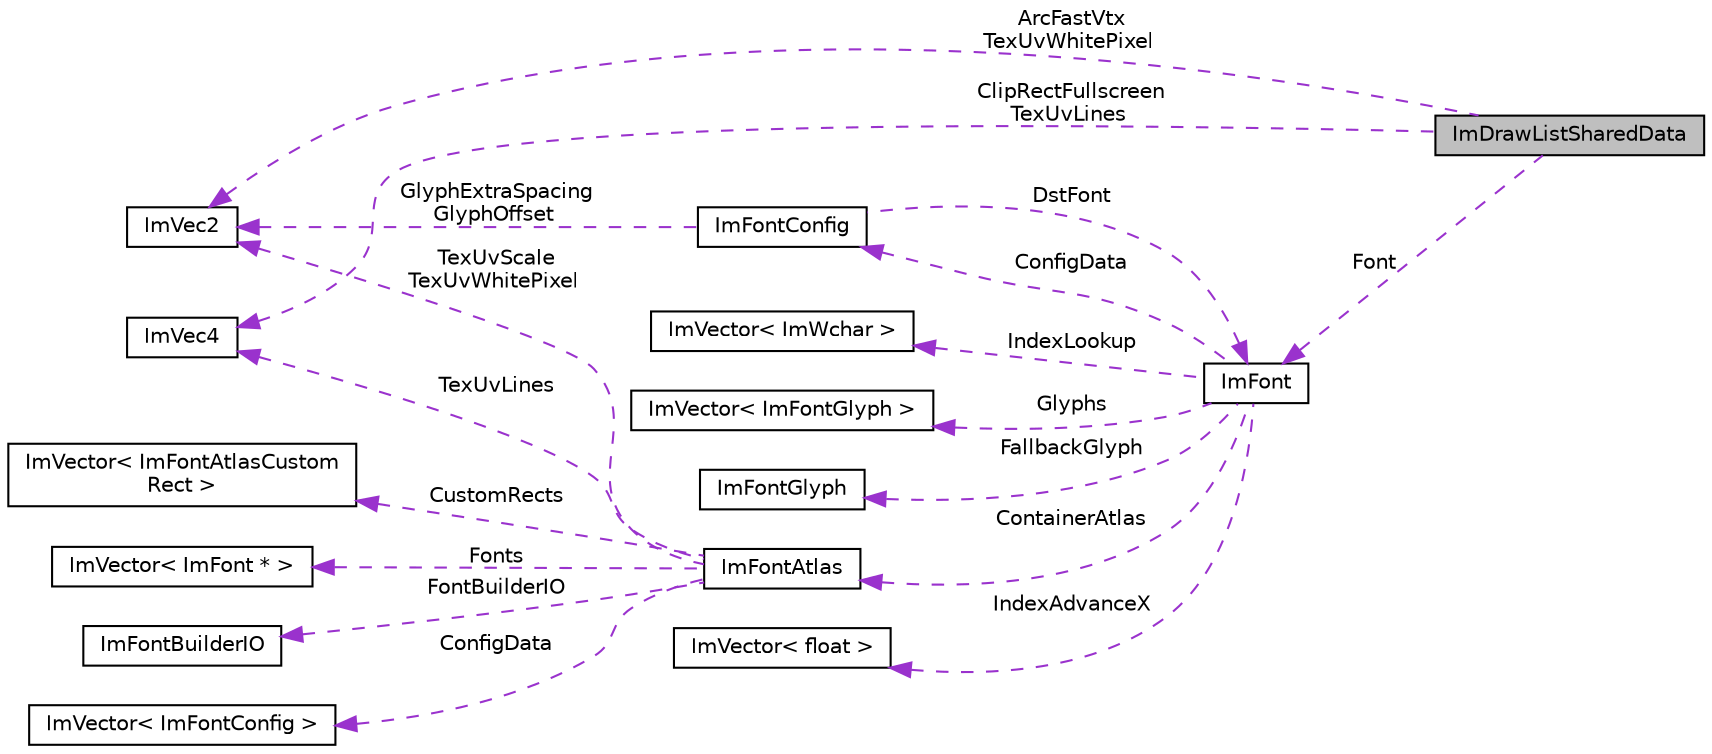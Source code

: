 digraph "ImDrawListSharedData"
{
 // LATEX_PDF_SIZE
  edge [fontname="Helvetica",fontsize="10",labelfontname="Helvetica",labelfontsize="10"];
  node [fontname="Helvetica",fontsize="10",shape=record];
  rankdir="LR";
  Node1 [label="ImDrawListSharedData",height=0.2,width=0.4,color="black", fillcolor="grey75", style="filled", fontcolor="black",tooltip=" "];
  Node2 -> Node1 [dir="back",color="darkorchid3",fontsize="10",style="dashed",label=" ArcFastVtx\nTexUvWhitePixel" ,fontname="Helvetica"];
  Node2 [label="ImVec2",height=0.2,width=0.4,color="black", fillcolor="white", style="filled",URL="$struct_im_vec2.html",tooltip=" "];
  Node3 -> Node1 [dir="back",color="darkorchid3",fontsize="10",style="dashed",label=" ClipRectFullscreen\nTexUvLines" ,fontname="Helvetica"];
  Node3 [label="ImVec4",height=0.2,width=0.4,color="black", fillcolor="white", style="filled",URL="$struct_im_vec4.html",tooltip=" "];
  Node4 -> Node1 [dir="back",color="darkorchid3",fontsize="10",style="dashed",label=" Font" ,fontname="Helvetica"];
  Node4 [label="ImFont",height=0.2,width=0.4,color="black", fillcolor="white", style="filled",URL="$struct_im_font.html",tooltip=" "];
  Node5 -> Node4 [dir="back",color="darkorchid3",fontsize="10",style="dashed",label=" Glyphs" ,fontname="Helvetica"];
  Node5 [label="ImVector\< ImFontGlyph \>",height=0.2,width=0.4,color="black", fillcolor="white", style="filled",URL="$struct_im_vector.html",tooltip=" "];
  Node6 -> Node4 [dir="back",color="darkorchid3",fontsize="10",style="dashed",label=" ConfigData" ,fontname="Helvetica"];
  Node6 [label="ImFontConfig",height=0.2,width=0.4,color="black", fillcolor="white", style="filled",URL="$struct_im_font_config.html",tooltip=" "];
  Node2 -> Node6 [dir="back",color="darkorchid3",fontsize="10",style="dashed",label=" GlyphExtraSpacing\nGlyphOffset" ,fontname="Helvetica"];
  Node4 -> Node6 [dir="back",color="darkorchid3",fontsize="10",style="dashed",label=" DstFont" ,fontname="Helvetica"];
  Node7 -> Node4 [dir="back",color="darkorchid3",fontsize="10",style="dashed",label=" FallbackGlyph" ,fontname="Helvetica"];
  Node7 [label="ImFontGlyph",height=0.2,width=0.4,color="black", fillcolor="white", style="filled",URL="$struct_im_font_glyph.html",tooltip=" "];
  Node8 -> Node4 [dir="back",color="darkorchid3",fontsize="10",style="dashed",label=" ContainerAtlas" ,fontname="Helvetica"];
  Node8 [label="ImFontAtlas",height=0.2,width=0.4,color="black", fillcolor="white", style="filled",URL="$struct_im_font_atlas.html",tooltip=" "];
  Node9 -> Node8 [dir="back",color="darkorchid3",fontsize="10",style="dashed",label=" Fonts" ,fontname="Helvetica"];
  Node9 [label="ImVector\< ImFont * \>",height=0.2,width=0.4,color="black", fillcolor="white", style="filled",URL="$struct_im_vector.html",tooltip=" "];
  Node10 -> Node8 [dir="back",color="darkorchid3",fontsize="10",style="dashed",label=" FontBuilderIO" ,fontname="Helvetica"];
  Node10 [label="ImFontBuilderIO",height=0.2,width=0.4,color="black", fillcolor="white", style="filled",URL="$struct_im_font_builder_i_o.html",tooltip=" "];
  Node2 -> Node8 [dir="back",color="darkorchid3",fontsize="10",style="dashed",label=" TexUvScale\nTexUvWhitePixel" ,fontname="Helvetica"];
  Node3 -> Node8 [dir="back",color="darkorchid3",fontsize="10",style="dashed",label=" TexUvLines" ,fontname="Helvetica"];
  Node11 -> Node8 [dir="back",color="darkorchid3",fontsize="10",style="dashed",label=" ConfigData" ,fontname="Helvetica"];
  Node11 [label="ImVector\< ImFontConfig \>",height=0.2,width=0.4,color="black", fillcolor="white", style="filled",URL="$struct_im_vector.html",tooltip=" "];
  Node12 -> Node8 [dir="back",color="darkorchid3",fontsize="10",style="dashed",label=" CustomRects" ,fontname="Helvetica"];
  Node12 [label="ImVector\< ImFontAtlasCustom\lRect \>",height=0.2,width=0.4,color="black", fillcolor="white", style="filled",URL="$struct_im_vector.html",tooltip=" "];
  Node13 -> Node4 [dir="back",color="darkorchid3",fontsize="10",style="dashed",label=" IndexAdvanceX" ,fontname="Helvetica"];
  Node13 [label="ImVector\< float \>",height=0.2,width=0.4,color="black", fillcolor="white", style="filled",URL="$struct_im_vector.html",tooltip=" "];
  Node14 -> Node4 [dir="back",color="darkorchid3",fontsize="10",style="dashed",label=" IndexLookup" ,fontname="Helvetica"];
  Node14 [label="ImVector\< ImWchar \>",height=0.2,width=0.4,color="black", fillcolor="white", style="filled",URL="$struct_im_vector.html",tooltip=" "];
}
